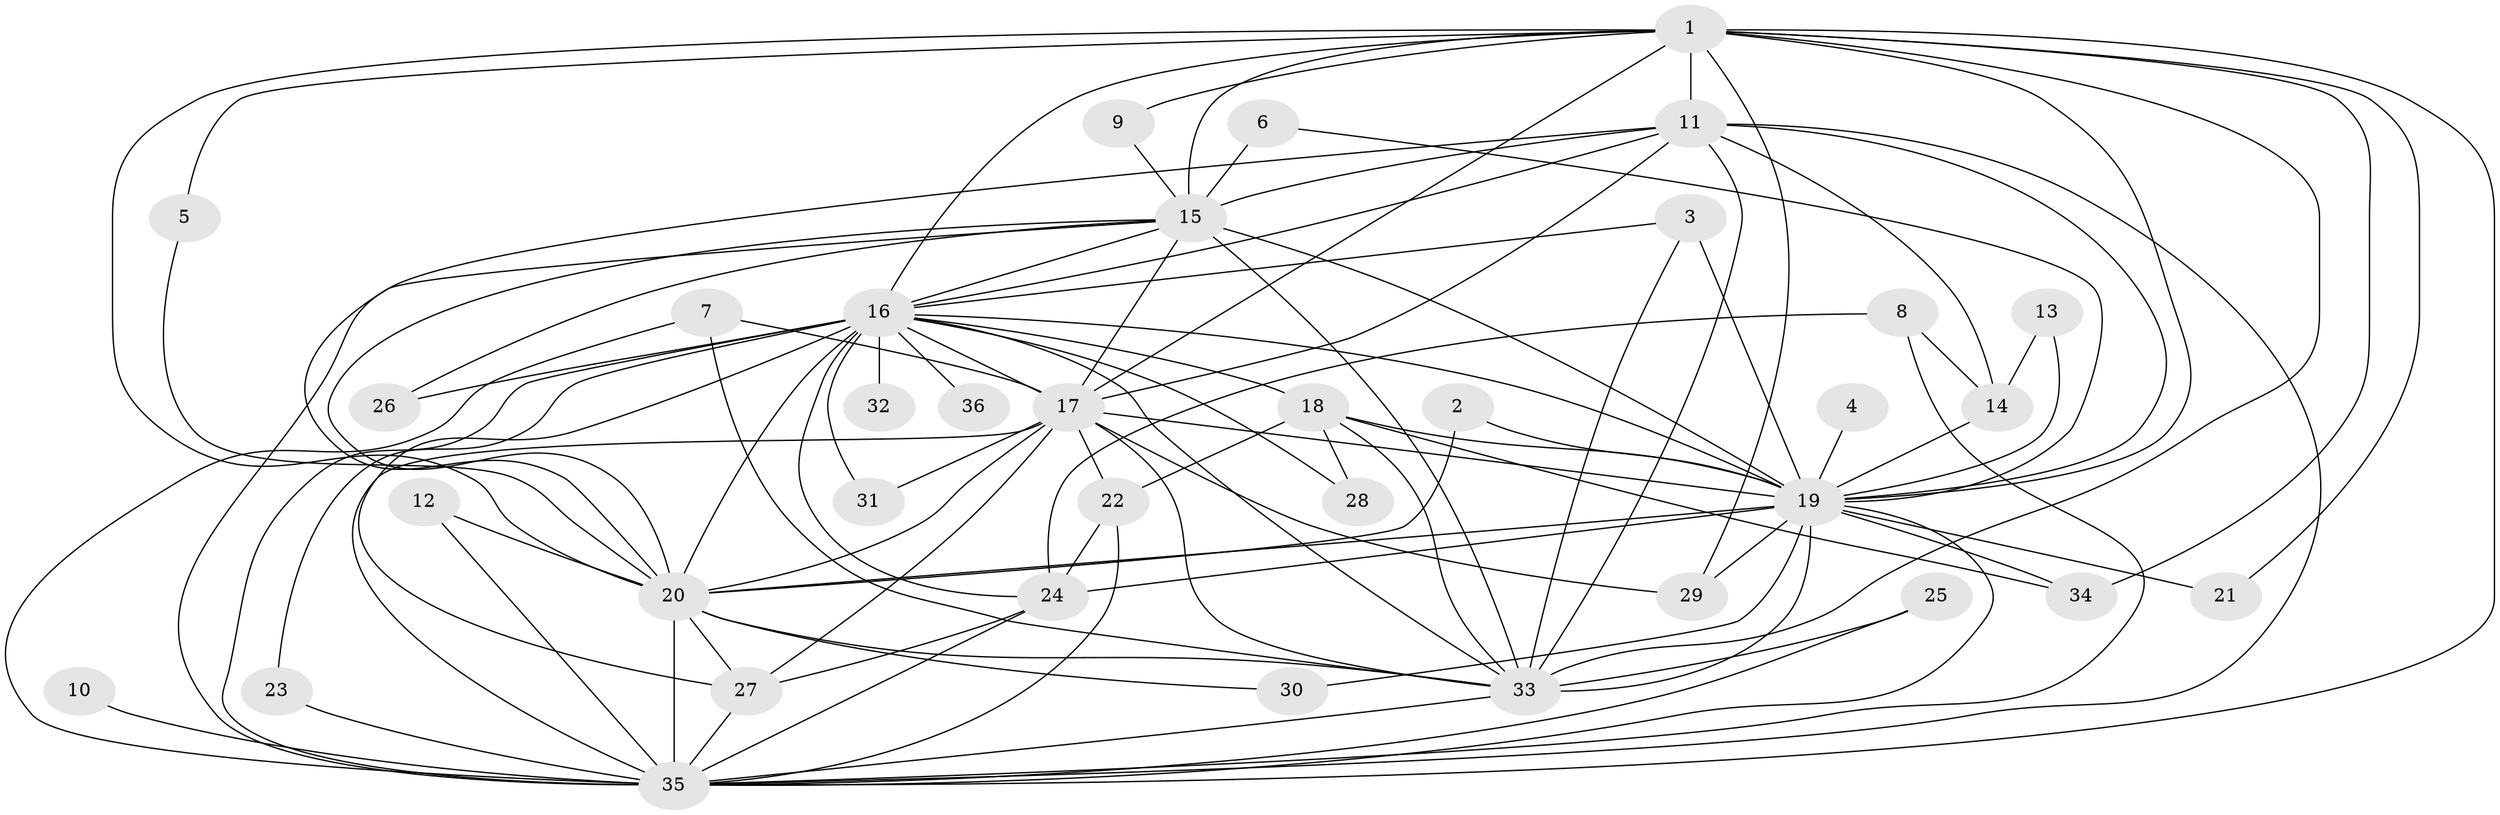 // original degree distribution, {14: 0.013888888888888888, 12: 0.027777777777777776, 20: 0.013888888888888888, 15: 0.027777777777777776, 21: 0.013888888888888888, 35: 0.013888888888888888, 18: 0.013888888888888888, 16: 0.013888888888888888, 2: 0.5972222222222222, 4: 0.027777777777777776, 5: 0.027777777777777776, 3: 0.16666666666666666, 7: 0.027777777777777776, 6: 0.013888888888888888}
// Generated by graph-tools (version 1.1) at 2025/25/03/09/25 03:25:47]
// undirected, 36 vertices, 98 edges
graph export_dot {
graph [start="1"]
  node [color=gray90,style=filled];
  1;
  2;
  3;
  4;
  5;
  6;
  7;
  8;
  9;
  10;
  11;
  12;
  13;
  14;
  15;
  16;
  17;
  18;
  19;
  20;
  21;
  22;
  23;
  24;
  25;
  26;
  27;
  28;
  29;
  30;
  31;
  32;
  33;
  34;
  35;
  36;
  1 -- 5 [weight=1.0];
  1 -- 9 [weight=1.0];
  1 -- 11 [weight=2.0];
  1 -- 15 [weight=2.0];
  1 -- 16 [weight=2.0];
  1 -- 17 [weight=3.0];
  1 -- 19 [weight=2.0];
  1 -- 20 [weight=2.0];
  1 -- 21 [weight=1.0];
  1 -- 29 [weight=1.0];
  1 -- 33 [weight=3.0];
  1 -- 34 [weight=2.0];
  1 -- 35 [weight=2.0];
  2 -- 19 [weight=1.0];
  2 -- 20 [weight=1.0];
  3 -- 16 [weight=1.0];
  3 -- 19 [weight=2.0];
  3 -- 33 [weight=1.0];
  4 -- 19 [weight=1.0];
  5 -- 20 [weight=1.0];
  6 -- 15 [weight=1.0];
  6 -- 19 [weight=1.0];
  7 -- 17 [weight=1.0];
  7 -- 33 [weight=2.0];
  7 -- 35 [weight=1.0];
  8 -- 14 [weight=1.0];
  8 -- 24 [weight=1.0];
  8 -- 35 [weight=1.0];
  9 -- 15 [weight=1.0];
  10 -- 35 [weight=1.0];
  11 -- 14 [weight=1.0];
  11 -- 15 [weight=1.0];
  11 -- 16 [weight=1.0];
  11 -- 17 [weight=1.0];
  11 -- 19 [weight=2.0];
  11 -- 20 [weight=2.0];
  11 -- 33 [weight=1.0];
  11 -- 35 [weight=1.0];
  12 -- 20 [weight=1.0];
  12 -- 35 [weight=1.0];
  13 -- 14 [weight=1.0];
  13 -- 19 [weight=1.0];
  14 -- 19 [weight=2.0];
  15 -- 16 [weight=1.0];
  15 -- 17 [weight=2.0];
  15 -- 19 [weight=4.0];
  15 -- 20 [weight=1.0];
  15 -- 26 [weight=1.0];
  15 -- 33 [weight=1.0];
  15 -- 35 [weight=1.0];
  16 -- 17 [weight=1.0];
  16 -- 18 [weight=1.0];
  16 -- 19 [weight=3.0];
  16 -- 20 [weight=1.0];
  16 -- 23 [weight=1.0];
  16 -- 24 [weight=1.0];
  16 -- 26 [weight=1.0];
  16 -- 27 [weight=1.0];
  16 -- 28 [weight=1.0];
  16 -- 31 [weight=1.0];
  16 -- 32 [weight=2.0];
  16 -- 33 [weight=1.0];
  16 -- 35 [weight=3.0];
  16 -- 36 [weight=2.0];
  17 -- 19 [weight=1.0];
  17 -- 20 [weight=1.0];
  17 -- 22 [weight=1.0];
  17 -- 27 [weight=1.0];
  17 -- 29 [weight=1.0];
  17 -- 31 [weight=1.0];
  17 -- 33 [weight=1.0];
  17 -- 35 [weight=1.0];
  18 -- 19 [weight=2.0];
  18 -- 22 [weight=1.0];
  18 -- 28 [weight=1.0];
  18 -- 33 [weight=1.0];
  18 -- 34 [weight=1.0];
  19 -- 20 [weight=3.0];
  19 -- 21 [weight=2.0];
  19 -- 24 [weight=2.0];
  19 -- 29 [weight=1.0];
  19 -- 30 [weight=1.0];
  19 -- 33 [weight=2.0];
  19 -- 34 [weight=1.0];
  19 -- 35 [weight=1.0];
  20 -- 27 [weight=1.0];
  20 -- 30 [weight=1.0];
  20 -- 33 [weight=1.0];
  20 -- 35 [weight=2.0];
  22 -- 24 [weight=1.0];
  22 -- 35 [weight=1.0];
  23 -- 35 [weight=1.0];
  24 -- 27 [weight=1.0];
  24 -- 35 [weight=1.0];
  25 -- 33 [weight=1.0];
  25 -- 35 [weight=1.0];
  27 -- 35 [weight=1.0];
  33 -- 35 [weight=1.0];
}
